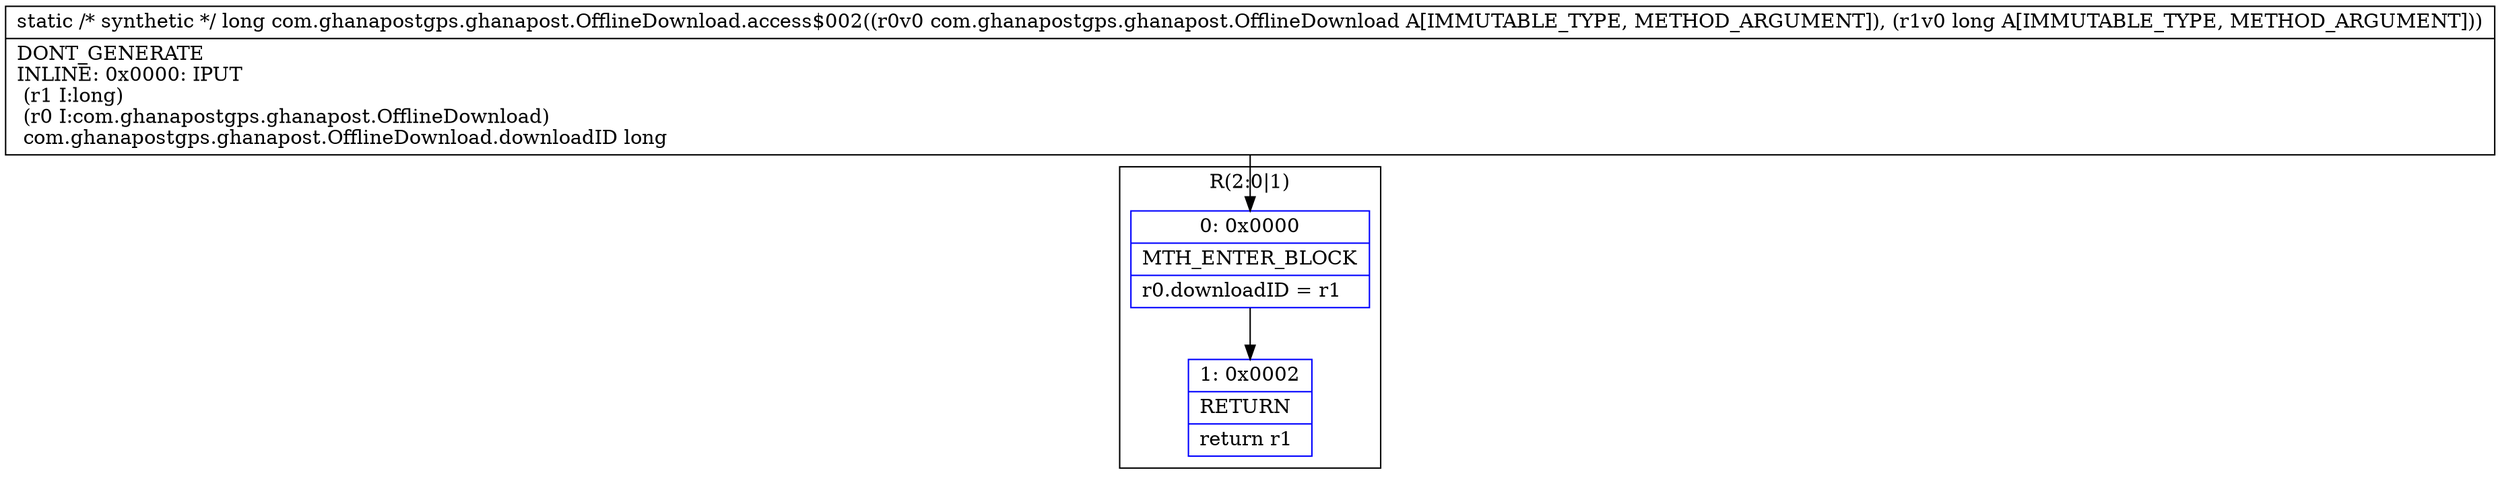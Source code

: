 digraph "CFG forcom.ghanapostgps.ghanapost.OfflineDownload.access$002(Lcom\/ghanapostgps\/ghanapost\/OfflineDownload;J)J" {
subgraph cluster_Region_1467134442 {
label = "R(2:0|1)";
node [shape=record,color=blue];
Node_0 [shape=record,label="{0\:\ 0x0000|MTH_ENTER_BLOCK\l|r0.downloadID = r1\l}"];
Node_1 [shape=record,label="{1\:\ 0x0002|RETURN\l|return r1\l}"];
}
MethodNode[shape=record,label="{static \/* synthetic *\/ long com.ghanapostgps.ghanapost.OfflineDownload.access$002((r0v0 com.ghanapostgps.ghanapost.OfflineDownload A[IMMUTABLE_TYPE, METHOD_ARGUMENT]), (r1v0 long A[IMMUTABLE_TYPE, METHOD_ARGUMENT]))  | DONT_GENERATE\lINLINE: 0x0000: IPUT  \l  (r1 I:long)\l  (r0 I:com.ghanapostgps.ghanapost.OfflineDownload)\l com.ghanapostgps.ghanapost.OfflineDownload.downloadID long\l}"];
MethodNode -> Node_0;
Node_0 -> Node_1;
}

